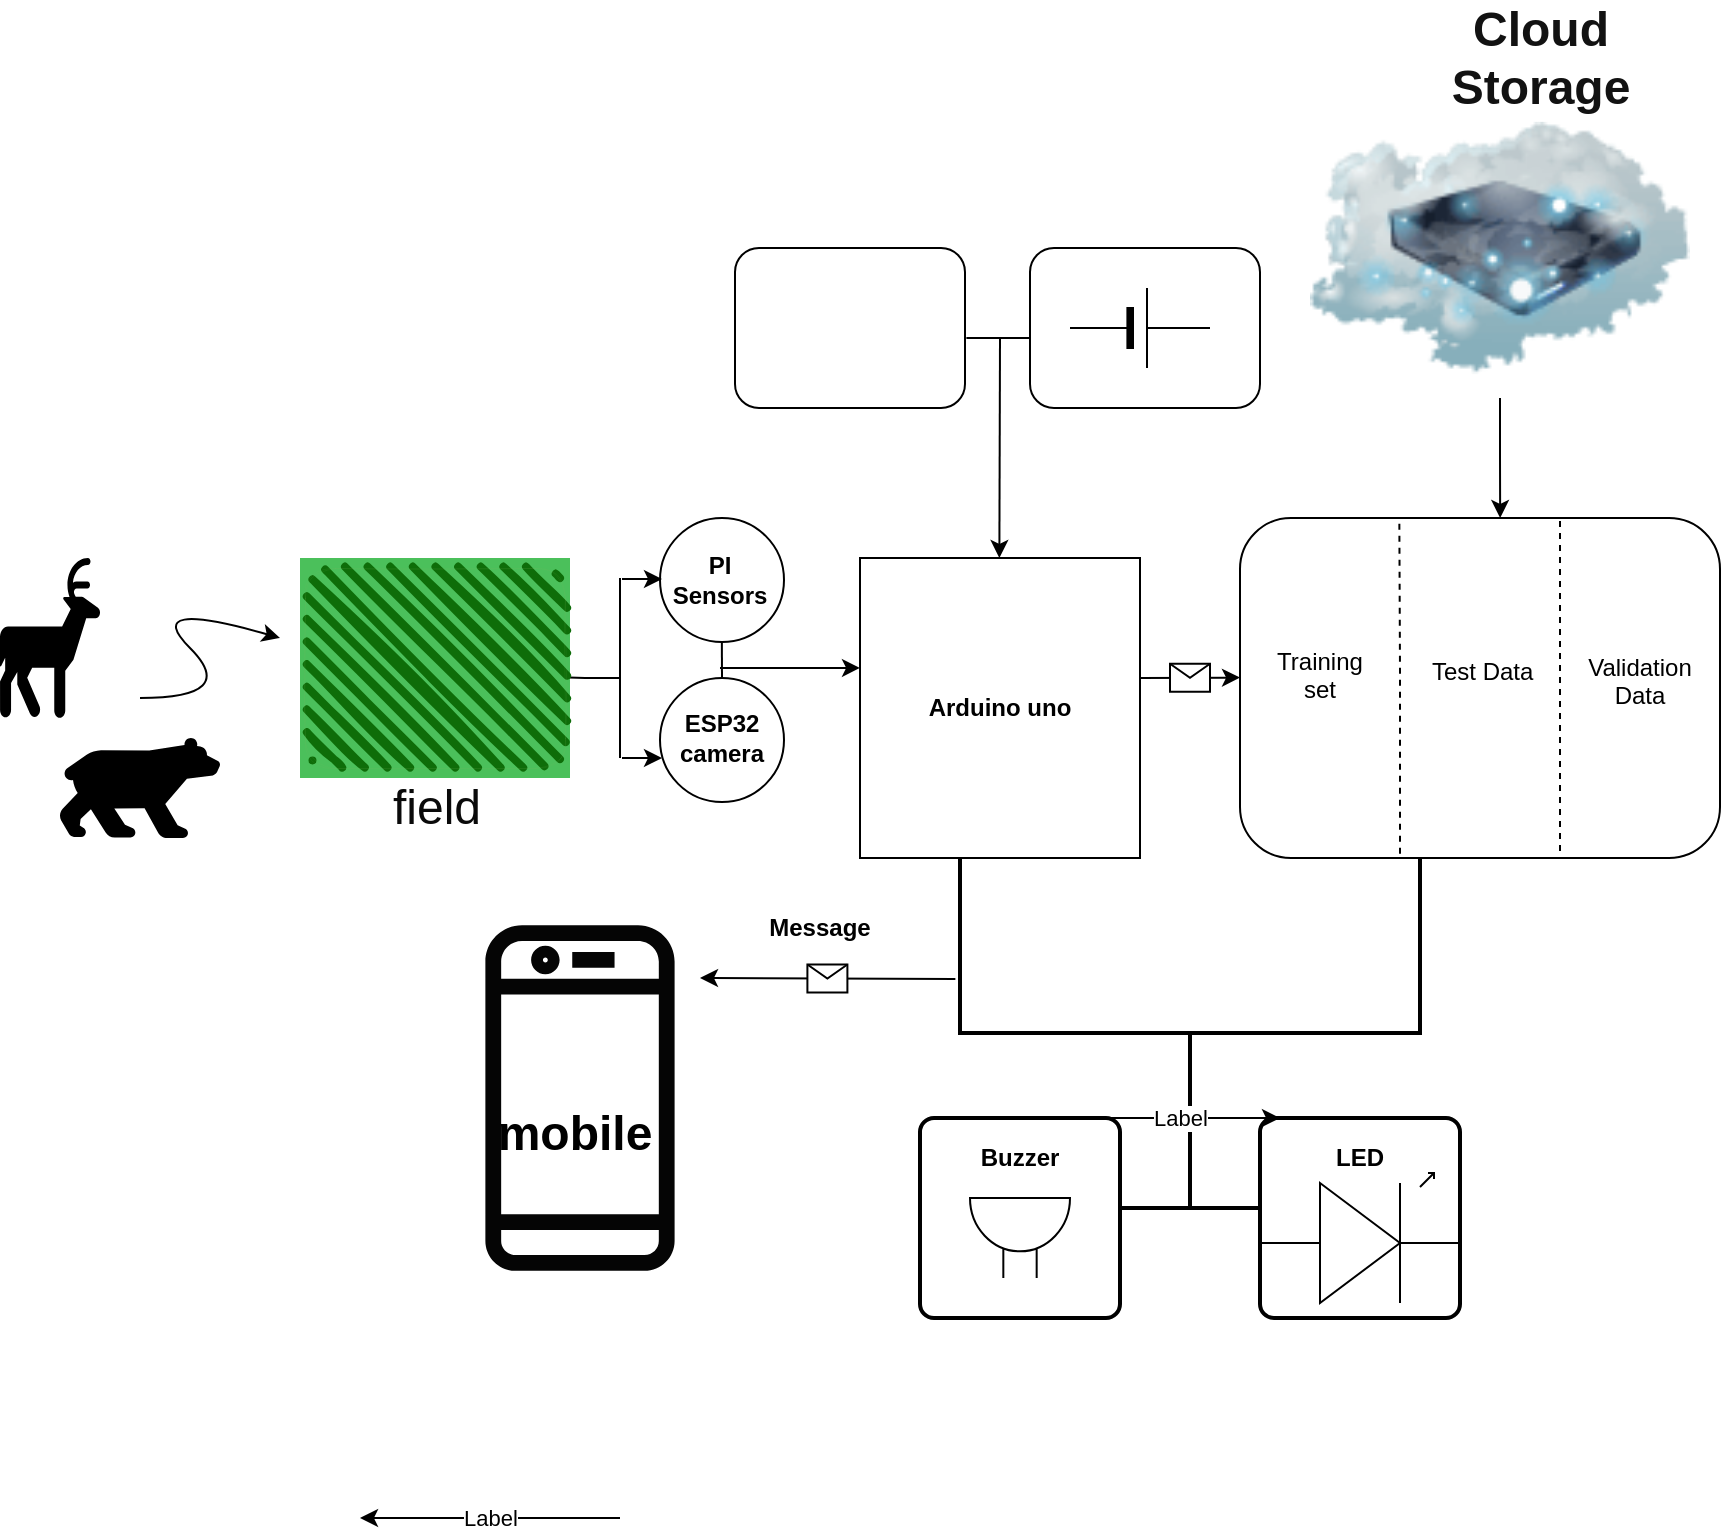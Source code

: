 <mxfile version="24.7.17">
  <diagram name="Page-1" id="CVuVDDuKrzi85VDv05o0">
    <mxGraphModel dx="1909" dy="2049" grid="1" gridSize="10" guides="1" tooltips="1" connect="1" arrows="1" fold="1" page="1" pageScale="1" pageWidth="850" pageHeight="1100" math="0" shadow="0">
      <root>
        <mxCell id="0" />
        <mxCell id="1" parent="0" />
        <mxCell id="YoFYP7dNoOhtPN3r3ixM-2" value="" style="shape=mxgraph.signs.animals.deer_1;html=1;pointerEvents=1;fillColor=#000000;strokeColor=none;verticalLabelPosition=bottom;verticalAlign=top;align=center;" vertex="1" parent="1">
          <mxGeometry x="130" y="120" width="50" height="80" as="geometry" />
        </mxCell>
        <mxCell id="YoFYP7dNoOhtPN3r3ixM-3" value="" style="shape=mxgraph.signs.animals.bear_1;html=1;pointerEvents=1;fillColor=#000000;strokeColor=none;verticalLabelPosition=bottom;verticalAlign=top;align=center;" vertex="1" parent="1">
          <mxGeometry x="160" y="210" width="80" height="50" as="geometry" />
        </mxCell>
        <mxCell id="YoFYP7dNoOhtPN3r3ixM-4" value="" style="curved=1;endArrow=classic;html=1;rounded=0;" edge="1" parent="1">
          <mxGeometry width="50" height="50" relative="1" as="geometry">
            <mxPoint x="200" y="190" as="sourcePoint" />
            <mxPoint x="270" y="160" as="targetPoint" />
            <Array as="points">
              <mxPoint x="250" y="190" />
              <mxPoint x="200" y="140" />
            </Array>
          </mxGeometry>
        </mxCell>
        <mxCell id="YoFYP7dNoOhtPN3r3ixM-6" value="" style="fillColor=#4BC05B;strokeColor=none;whiteSpace=wrap;html=1;" vertex="1" parent="1">
          <mxGeometry x="280" y="120" width="135" height="110" as="geometry" />
        </mxCell>
        <mxCell id="YoFYP7dNoOhtPN3r3ixM-13" value="field" style="text;strokeColor=none;fillColor=none;html=1;fontSize=24;fontStyle=0;verticalAlign=middle;align=center;labelBackgroundColor=none;labelBorderColor=none;textShadow=0;fontColor=#0a0a0a;" vertex="1" parent="1">
          <mxGeometry x="297.5" y="225" width="100" height="40" as="geometry" />
        </mxCell>
        <mxCell id="YoFYP7dNoOhtPN3r3ixM-16" value="" style="ellipse;whiteSpace=wrap;html=1;aspect=fixed;" vertex="1" parent="1">
          <mxGeometry x="460" y="100" width="62" height="62" as="geometry" />
        </mxCell>
        <mxCell id="YoFYP7dNoOhtPN3r3ixM-19" style="edgeStyle=orthogonalEdgeStyle;rounded=0;orthogonalLoop=1;jettySize=auto;html=1;exitX=0.5;exitY=1;exitDx=0;exitDy=0;spacing=7;spacingBottom=4;textOpacity=0;" edge="1" parent="1" source="YoFYP7dNoOhtPN3r3ixM-16" target="YoFYP7dNoOhtPN3r3ixM-16">
          <mxGeometry relative="1" as="geometry" />
        </mxCell>
        <mxCell id="YoFYP7dNoOhtPN3r3ixM-20" value="" style="ellipse;whiteSpace=wrap;html=1;aspect=fixed;" vertex="1" parent="1">
          <mxGeometry x="460" y="180" width="62" height="62" as="geometry" />
        </mxCell>
        <mxCell id="YoFYP7dNoOhtPN3r3ixM-21" value="PI Sensors" style="text;html=1;align=center;verticalAlign=middle;whiteSpace=wrap;rounded=0;fontStyle=1" vertex="1" parent="1">
          <mxGeometry x="460" y="116" width="60" height="30" as="geometry" />
        </mxCell>
        <mxCell id="YoFYP7dNoOhtPN3r3ixM-22" value="ESP32&lt;div&gt;camera&lt;/div&gt;" style="text;html=1;align=center;verticalAlign=middle;whiteSpace=wrap;rounded=0;fontStyle=1" vertex="1" parent="1">
          <mxGeometry x="461" y="195" width="60" height="30" as="geometry" />
        </mxCell>
        <mxCell id="YoFYP7dNoOhtPN3r3ixM-23" value="" style="endArrow=none;html=1;rounded=0;" edge="1" parent="1">
          <mxGeometry width="50" height="50" relative="1" as="geometry">
            <mxPoint x="440" y="220" as="sourcePoint" />
            <mxPoint x="440" y="130" as="targetPoint" />
            <Array as="points" />
          </mxGeometry>
        </mxCell>
        <mxCell id="YoFYP7dNoOhtPN3r3ixM-26" value="" style="endArrow=none;html=1;rounded=0;exitX=1.016;exitY=0.547;exitDx=0;exitDy=0;exitPerimeter=0;" edge="1" parent="1" source="YoFYP7dNoOhtPN3r3ixM-10">
          <mxGeometry width="50" height="50" relative="1" as="geometry">
            <mxPoint x="412.5" y="180" as="sourcePoint" />
            <mxPoint x="440" y="180" as="targetPoint" />
            <Array as="points">
              <mxPoint x="422.5" y="180" />
            </Array>
          </mxGeometry>
        </mxCell>
        <mxCell id="YoFYP7dNoOhtPN3r3ixM-29" value="" style="endArrow=classic;html=1;rounded=0;" edge="1" parent="1">
          <mxGeometry width="50" height="50" relative="1" as="geometry">
            <mxPoint x="441" y="220" as="sourcePoint" />
            <mxPoint x="461" y="220" as="targetPoint" />
            <Array as="points">
              <mxPoint x="441" y="220" />
            </Array>
          </mxGeometry>
        </mxCell>
        <mxCell id="YoFYP7dNoOhtPN3r3ixM-30" value="" style="endArrow=classic;html=1;rounded=0;" edge="1" parent="1">
          <mxGeometry width="50" height="50" relative="1" as="geometry">
            <mxPoint x="441" y="130.5" as="sourcePoint" />
            <mxPoint x="461" y="130.5" as="targetPoint" />
            <Array as="points">
              <mxPoint x="441" y="130.5" />
            </Array>
          </mxGeometry>
        </mxCell>
        <mxCell id="YoFYP7dNoOhtPN3r3ixM-37" value="" style="endArrow=none;html=1;rounded=0;exitX=0.5;exitY=0;exitDx=0;exitDy=0;" edge="1" parent="1" source="YoFYP7dNoOhtPN3r3ixM-20">
          <mxGeometry width="50" height="50" relative="1" as="geometry">
            <mxPoint x="490.92" y="192" as="sourcePoint" />
            <mxPoint x="490.92" y="162" as="targetPoint" />
          </mxGeometry>
        </mxCell>
        <mxCell id="YoFYP7dNoOhtPN3r3ixM-39" value="" style="endArrow=none;html=1;rounded=0;" edge="1" parent="1" target="YoFYP7dNoOhtPN3r3ixM-10">
          <mxGeometry width="50" height="50" relative="1" as="geometry">
            <mxPoint x="412.5" y="180" as="sourcePoint" />
            <mxPoint x="440" y="180" as="targetPoint" />
            <Array as="points" />
          </mxGeometry>
        </mxCell>
        <mxCell id="YoFYP7dNoOhtPN3r3ixM-10" value="" style="rounded=1;whiteSpace=wrap;html=1;strokeWidth=0;fillWeight=4;hachureGap=8;hachureAngle=45;fillColor=#0e6d09;sketch=1;strokeColor=#82b366;" vertex="1" parent="1">
          <mxGeometry x="282.5" y="125" width="130" height="100" as="geometry" />
        </mxCell>
        <mxCell id="YoFYP7dNoOhtPN3r3ixM-42" value="" style="endArrow=classic;html=1;rounded=0;" edge="1" parent="1">
          <mxGeometry width="50" height="50" relative="1" as="geometry">
            <mxPoint x="490" y="175.06" as="sourcePoint" />
            <mxPoint x="560" y="174.95" as="targetPoint" />
            <Array as="points" />
          </mxGeometry>
        </mxCell>
        <mxCell id="YoFYP7dNoOhtPN3r3ixM-43" value="" style="rounded=1;whiteSpace=wrap;html=1;" vertex="1" parent="1">
          <mxGeometry x="750" y="100" width="240" height="170" as="geometry" />
        </mxCell>
        <mxCell id="YoFYP7dNoOhtPN3r3ixM-44" value="" style="endArrow=none;dashed=1;html=1;rounded=0;exitX=0.332;exitY=0.017;exitDx=0;exitDy=0;exitPerimeter=0;" edge="1" parent="1" source="YoFYP7dNoOhtPN3r3ixM-43">
          <mxGeometry width="50" height="50" relative="1" as="geometry">
            <mxPoint x="770" y="160" as="sourcePoint" />
            <mxPoint x="830" y="270" as="targetPoint" />
            <Array as="points">
              <mxPoint x="830" y="177" />
            </Array>
          </mxGeometry>
        </mxCell>
        <mxCell id="YoFYP7dNoOhtPN3r3ixM-45" value="" style="endArrow=none;dashed=1;html=1;rounded=0;exitX=0.332;exitY=0.017;exitDx=0;exitDy=0;exitPerimeter=0;" edge="1" parent="1">
          <mxGeometry width="50" height="50" relative="1" as="geometry">
            <mxPoint x="910" y="101.5" as="sourcePoint" />
            <mxPoint x="910" y="270" as="targetPoint" />
            <Array as="points">
              <mxPoint x="910" y="175.5" />
            </Array>
          </mxGeometry>
        </mxCell>
        <mxCell id="YoFYP7dNoOhtPN3r3ixM-47" value="Training set" style="text;strokeColor=none;fillColor=none;align=center;verticalAlign=middle;spacingLeft=4;spacingRight=4;overflow=hidden;points=[[0,0.5],[1,0.5]];portConstraint=eastwest;rotatable=0;whiteSpace=wrap;html=1;" vertex="1" parent="1">
          <mxGeometry x="760" y="162" width="60" height="30" as="geometry" />
        </mxCell>
        <mxCell id="YoFYP7dNoOhtPN3r3ixM-48" value="Test Data" style="text;strokeColor=none;fillColor=none;align=left;verticalAlign=middle;spacingLeft=4;spacingRight=4;overflow=hidden;points=[[0,0.5],[1,0.5]];portConstraint=eastwest;rotatable=0;whiteSpace=wrap;html=1;" vertex="1" parent="1">
          <mxGeometry x="840" y="162" width="80" height="30" as="geometry" />
        </mxCell>
        <mxCell id="YoFYP7dNoOhtPN3r3ixM-49" value="Validation Data" style="text;strokeColor=none;fillColor=none;align=center;verticalAlign=middle;spacingLeft=4;spacingRight=4;overflow=hidden;points=[[0,0.5],[1,0.5]];portConstraint=eastwest;rotatable=0;whiteSpace=wrap;html=1;" vertex="1" parent="1">
          <mxGeometry x="910" y="165" width="80" height="30" as="geometry" />
        </mxCell>
        <mxCell id="YoFYP7dNoOhtPN3r3ixM-56" style="edgeStyle=orthogonalEdgeStyle;rounded=0;orthogonalLoop=1;jettySize=auto;html=1;exitX=0.5;exitY=1;exitDx=0;exitDy=0;entryX=0.542;entryY=0;entryDx=0;entryDy=0;entryPerimeter=0;" edge="1" parent="1" source="YoFYP7dNoOhtPN3r3ixM-50" target="YoFYP7dNoOhtPN3r3ixM-43">
          <mxGeometry relative="1" as="geometry">
            <mxPoint x="879.944" y="40" as="targetPoint" />
          </mxGeometry>
        </mxCell>
        <mxCell id="YoFYP7dNoOhtPN3r3ixM-50" value="" style="image;html=1;image=img/lib/clip_art/networking/Cloud_Storage_128x128.png" vertex="1" parent="1">
          <mxGeometry x="785" y="-110" width="190" height="150" as="geometry" />
        </mxCell>
        <mxCell id="YoFYP7dNoOhtPN3r3ixM-58" value="Cloud&lt;div&gt;Storage&lt;/div&gt;" style="text;strokeColor=none;fillColor=none;html=1;fontSize=24;fontStyle=1;verticalAlign=middle;align=center;fontColor=#121212;" vertex="1" parent="1">
          <mxGeometry x="840" y="-150" width="120" height="40" as="geometry" />
        </mxCell>
        <mxCell id="YoFYP7dNoOhtPN3r3ixM-61" value="" style="verticalLabelPosition=bottom;verticalAlign=top;html=1;shape=mxgraph.basic.rect;fillColor2=none;strokeWidth=1;size=20;indent=5;" vertex="1" parent="1">
          <mxGeometry x="560" y="120" width="140" height="150" as="geometry" />
        </mxCell>
        <UserObject label="Arduino uno" placeholders="1" name="Variable" id="YoFYP7dNoOhtPN3r3ixM-63">
          <mxCell style="text;html=1;strokeColor=none;fillColor=none;align=center;verticalAlign=middle;whiteSpace=wrap;overflow=hidden;fontStyle=1" vertex="1" parent="1">
            <mxGeometry x="590" y="185" width="80" height="20" as="geometry" />
          </mxCell>
        </UserObject>
        <mxCell id="YoFYP7dNoOhtPN3r3ixM-64" value="" style="pointerEvents=1;verticalLabelPosition=bottom;shadow=0;dashed=0;align=center;html=1;verticalAlign=top;shape=mxgraph.electrical.electro-mechanical.buzzer;direction=south;fontColor=none;noLabel=1;fillColor=default;strokeColor=default;" vertex="1" parent="1">
          <mxGeometry x="615" y="440" width="50" height="40" as="geometry" />
        </mxCell>
        <mxCell id="YoFYP7dNoOhtPN3r3ixM-67" value="" style="strokeWidth=2;html=1;shape=mxgraph.flowchart.annotation_2;align=left;labelPosition=right;pointerEvents=1;direction=north;" vertex="1" parent="1">
          <mxGeometry x="610" y="270" width="230" height="175" as="geometry" />
        </mxCell>
        <mxCell id="YoFYP7dNoOhtPN3r3ixM-70" value="" style="rounded=1;absoluteArcSize=1;arcSize=14;strokeWidth=2;fillColor=none;" vertex="1" parent="1">
          <mxGeometry x="590" y="400" width="100" height="100" as="geometry" />
        </mxCell>
        <UserObject label="Buzzer" placeholders="1" name="Variable" id="YoFYP7dNoOhtPN3r3ixM-71">
          <mxCell style="text;html=1;strokeColor=none;fillColor=none;align=center;verticalAlign=middle;whiteSpace=wrap;overflow=hidden;fontStyle=1" vertex="1" parent="1">
            <mxGeometry x="600" y="410" width="80" height="20" as="geometry" />
          </mxCell>
        </UserObject>
        <mxCell id="YoFYP7dNoOhtPN3r3ixM-72" value="" style="verticalLabelPosition=bottom;shadow=0;dashed=0;align=center;html=1;verticalAlign=top;shape=mxgraph.electrical.opto_electronics.led_1;pointerEvents=1;" vertex="1" parent="1">
          <mxGeometry x="760" y="427.5" width="100" height="65" as="geometry" />
        </mxCell>
        <mxCell id="YoFYP7dNoOhtPN3r3ixM-74" value="" style="rounded=1;absoluteArcSize=1;arcSize=14;strokeWidth=2;fillColor=none;" vertex="1" parent="1">
          <mxGeometry x="760" y="400" width="100" height="100" as="geometry" />
        </mxCell>
        <mxCell id="YoFYP7dNoOhtPN3r3ixM-79" value="" style="endArrow=classic;html=1;rounded=0;" edge="1" parent="1">
          <mxGeometry relative="1" as="geometry">
            <mxPoint x="700" y="180" as="sourcePoint" />
            <mxPoint x="750" y="179.8" as="targetPoint" />
          </mxGeometry>
        </mxCell>
        <mxCell id="YoFYP7dNoOhtPN3r3ixM-80" value="" style="shape=message;html=1;outlineConnect=0;" vertex="1" parent="YoFYP7dNoOhtPN3r3ixM-79">
          <mxGeometry width="20" height="14" relative="1" as="geometry">
            <mxPoint x="-10" y="-7" as="offset" />
          </mxGeometry>
        </mxCell>
        <mxCell id="YoFYP7dNoOhtPN3r3ixM-84" value="" style="line;strokeWidth=2;html=1;" vertex="1" parent="1">
          <mxGeometry x="690" y="440" width="70" height="10" as="geometry" />
        </mxCell>
        <UserObject label="LED" placeholders="1" name="Variable" id="YoFYP7dNoOhtPN3r3ixM-85">
          <mxCell style="text;html=1;strokeColor=none;fillColor=none;align=center;verticalAlign=middle;whiteSpace=wrap;overflow=hidden;fontStyle=1" vertex="1" parent="1">
            <mxGeometry x="770" y="410" width="80" height="20" as="geometry" />
          </mxCell>
        </UserObject>
        <mxCell id="YoFYP7dNoOhtPN3r3ixM-86" value="" style="endArrow=classic;html=1;rounded=0;" edge="1" parent="1">
          <mxGeometry width="50" height="50" relative="1" as="geometry">
            <mxPoint x="630" y="10" as="sourcePoint" />
            <mxPoint x="629.68" y="119.995" as="targetPoint" />
          </mxGeometry>
        </mxCell>
        <mxCell id="YoFYP7dNoOhtPN3r3ixM-87" value="" style="shape=image;html=1;verticalAlign=top;verticalLabelPosition=bottom;labelBackgroundColor=#ffffff;imageAspect=0;aspect=fixed;image=https://cdn2.iconfinder.com/data/icons/business-and-education-1/512/133_Solar_Panel_Energy_technology_smart_city_technology_smart-128.png" vertex="1" parent="1">
          <mxGeometry x="520" y="-30" width="70" height="70" as="geometry" />
        </mxCell>
        <mxCell id="YoFYP7dNoOhtPN3r3ixM-88" value="" style="verticalLabelPosition=bottom;shadow=0;dashed=0;align=center;fillColor=strokeColor;html=1;verticalAlign=top;strokeWidth=1;shape=mxgraph.electrical.miscellaneous.monocell_battery;" vertex="1" parent="1">
          <mxGeometry x="665" y="-15" width="70" height="40" as="geometry" />
        </mxCell>
        <mxCell id="YoFYP7dNoOhtPN3r3ixM-89" value="" style="rounded=1;whiteSpace=wrap;html=1;fillColor=none;" vertex="1" parent="1">
          <mxGeometry x="497.5" y="-35" width="115" height="80" as="geometry" />
        </mxCell>
        <mxCell id="YoFYP7dNoOhtPN3r3ixM-90" value="" style="rounded=1;whiteSpace=wrap;html=1;fillColor=none;" vertex="1" parent="1">
          <mxGeometry x="645" y="-35" width="115" height="80" as="geometry" />
        </mxCell>
        <mxCell id="YoFYP7dNoOhtPN3r3ixM-92" value="" style="endArrow=none;html=1;rounded=0;exitX=1.006;exitY=0.563;exitDx=0;exitDy=0;exitPerimeter=0;" edge="1" parent="1" source="YoFYP7dNoOhtPN3r3ixM-89">
          <mxGeometry width="50" height="50" relative="1" as="geometry">
            <mxPoint x="618.075" y="10.2" as="sourcePoint" />
            <mxPoint x="645" y="10" as="targetPoint" />
          </mxGeometry>
        </mxCell>
        <mxCell id="YoFYP7dNoOhtPN3r3ixM-95" value="" style="sketch=0;outlineConnect=0;fontColor=#232F3E;gradientColor=none;fillColor=#050505;strokeColor=none;dashed=0;verticalLabelPosition=bottom;verticalAlign=top;align=center;html=1;fontSize=12;fontStyle=0;aspect=fixed;pointerEvents=1;shape=mxgraph.aws4.mobile_client;strokeWidth=17;" vertex="1" parent="1">
          <mxGeometry x="372.69" y="300" width="94.61" height="180" as="geometry" />
        </mxCell>
        <mxCell id="YoFYP7dNoOhtPN3r3ixM-96" value="mobile" style="text;strokeColor=none;fillColor=none;html=1;fontSize=24;fontStyle=1;verticalAlign=middle;align=center;" vertex="1" parent="1">
          <mxGeometry x="367.3" y="387.5" width="100" height="40" as="geometry" />
        </mxCell>
        <mxCell id="YoFYP7dNoOhtPN3r3ixM-97" value="" style="endArrow=classic;html=1;rounded=0;" edge="1" parent="1">
          <mxGeometry relative="1" as="geometry">
            <mxPoint x="670" y="400" as="sourcePoint" />
            <mxPoint x="770" y="400" as="targetPoint" />
          </mxGeometry>
        </mxCell>
        <mxCell id="YoFYP7dNoOhtPN3r3ixM-98" value="Label" style="edgeLabel;resizable=0;html=1;;align=center;verticalAlign=middle;" connectable="0" vertex="1" parent="YoFYP7dNoOhtPN3r3ixM-97">
          <mxGeometry relative="1" as="geometry" />
        </mxCell>
        <mxCell id="YoFYP7dNoOhtPN3r3ixM-99" value="" style="endArrow=classic;html=1;rounded=0;" edge="1" parent="1">
          <mxGeometry relative="1" as="geometry">
            <mxPoint x="440" y="600" as="sourcePoint" />
            <mxPoint x="310" y="600" as="targetPoint" />
          </mxGeometry>
        </mxCell>
        <mxCell id="YoFYP7dNoOhtPN3r3ixM-100" value="Label" style="edgeLabel;resizable=0;html=1;;align=center;verticalAlign=middle;" connectable="0" vertex="1" parent="YoFYP7dNoOhtPN3r3ixM-99">
          <mxGeometry relative="1" as="geometry" />
        </mxCell>
        <mxCell id="YoFYP7dNoOhtPN3r3ixM-101" value="" style="endArrow=classic;html=1;rounded=0;exitX=0.654;exitY=-0.01;exitDx=0;exitDy=0;exitPerimeter=0;" edge="1" parent="1" source="YoFYP7dNoOhtPN3r3ixM-67">
          <mxGeometry relative="1" as="geometry">
            <mxPoint x="580" y="330" as="sourcePoint" />
            <mxPoint x="480" y="330" as="targetPoint" />
          </mxGeometry>
        </mxCell>
        <mxCell id="YoFYP7dNoOhtPN3r3ixM-102" value="" style="shape=message;html=1;outlineConnect=0;" vertex="1" parent="YoFYP7dNoOhtPN3r3ixM-101">
          <mxGeometry width="20" height="14" relative="1" as="geometry">
            <mxPoint x="-10" y="-7" as="offset" />
          </mxGeometry>
        </mxCell>
        <mxCell id="YoFYP7dNoOhtPN3r3ixM-103" value="Message" style="text;html=1;align=center;verticalAlign=middle;whiteSpace=wrap;rounded=0;fontStyle=1" vertex="1" parent="1">
          <mxGeometry x="510" y="290" width="60" height="30" as="geometry" />
        </mxCell>
        <mxCell id="YoFYP7dNoOhtPN3r3ixM-106" value="" style="shape=image;html=1;verticalAlign=top;verticalLabelPosition=bottom;labelBackgroundColor=#ffffff;imageAspect=0;aspect=fixed;image=https://cdn4.iconfinder.com/data/icons/basic-user-interface-2/512/User_Interface-42-128.png" vertex="1" parent="1">
          <mxGeometry x="361" y="210" width="128" height="128" as="geometry" />
        </mxCell>
        <mxCell id="YoFYP7dNoOhtPN3r3ixM-108" value="" style="shape=image;html=1;verticalAlign=top;verticalLabelPosition=bottom;labelBackgroundColor=#ffffff;imageAspect=0;aspect=fixed;image=https://cdn0.iconfinder.com/data/icons/kameleon-free-pack/110/Farmer-128.png" vertex="1" parent="1">
          <mxGeometry x="381.25" y="332.5" width="77.5" height="77.5" as="geometry" />
        </mxCell>
      </root>
    </mxGraphModel>
  </diagram>
</mxfile>
